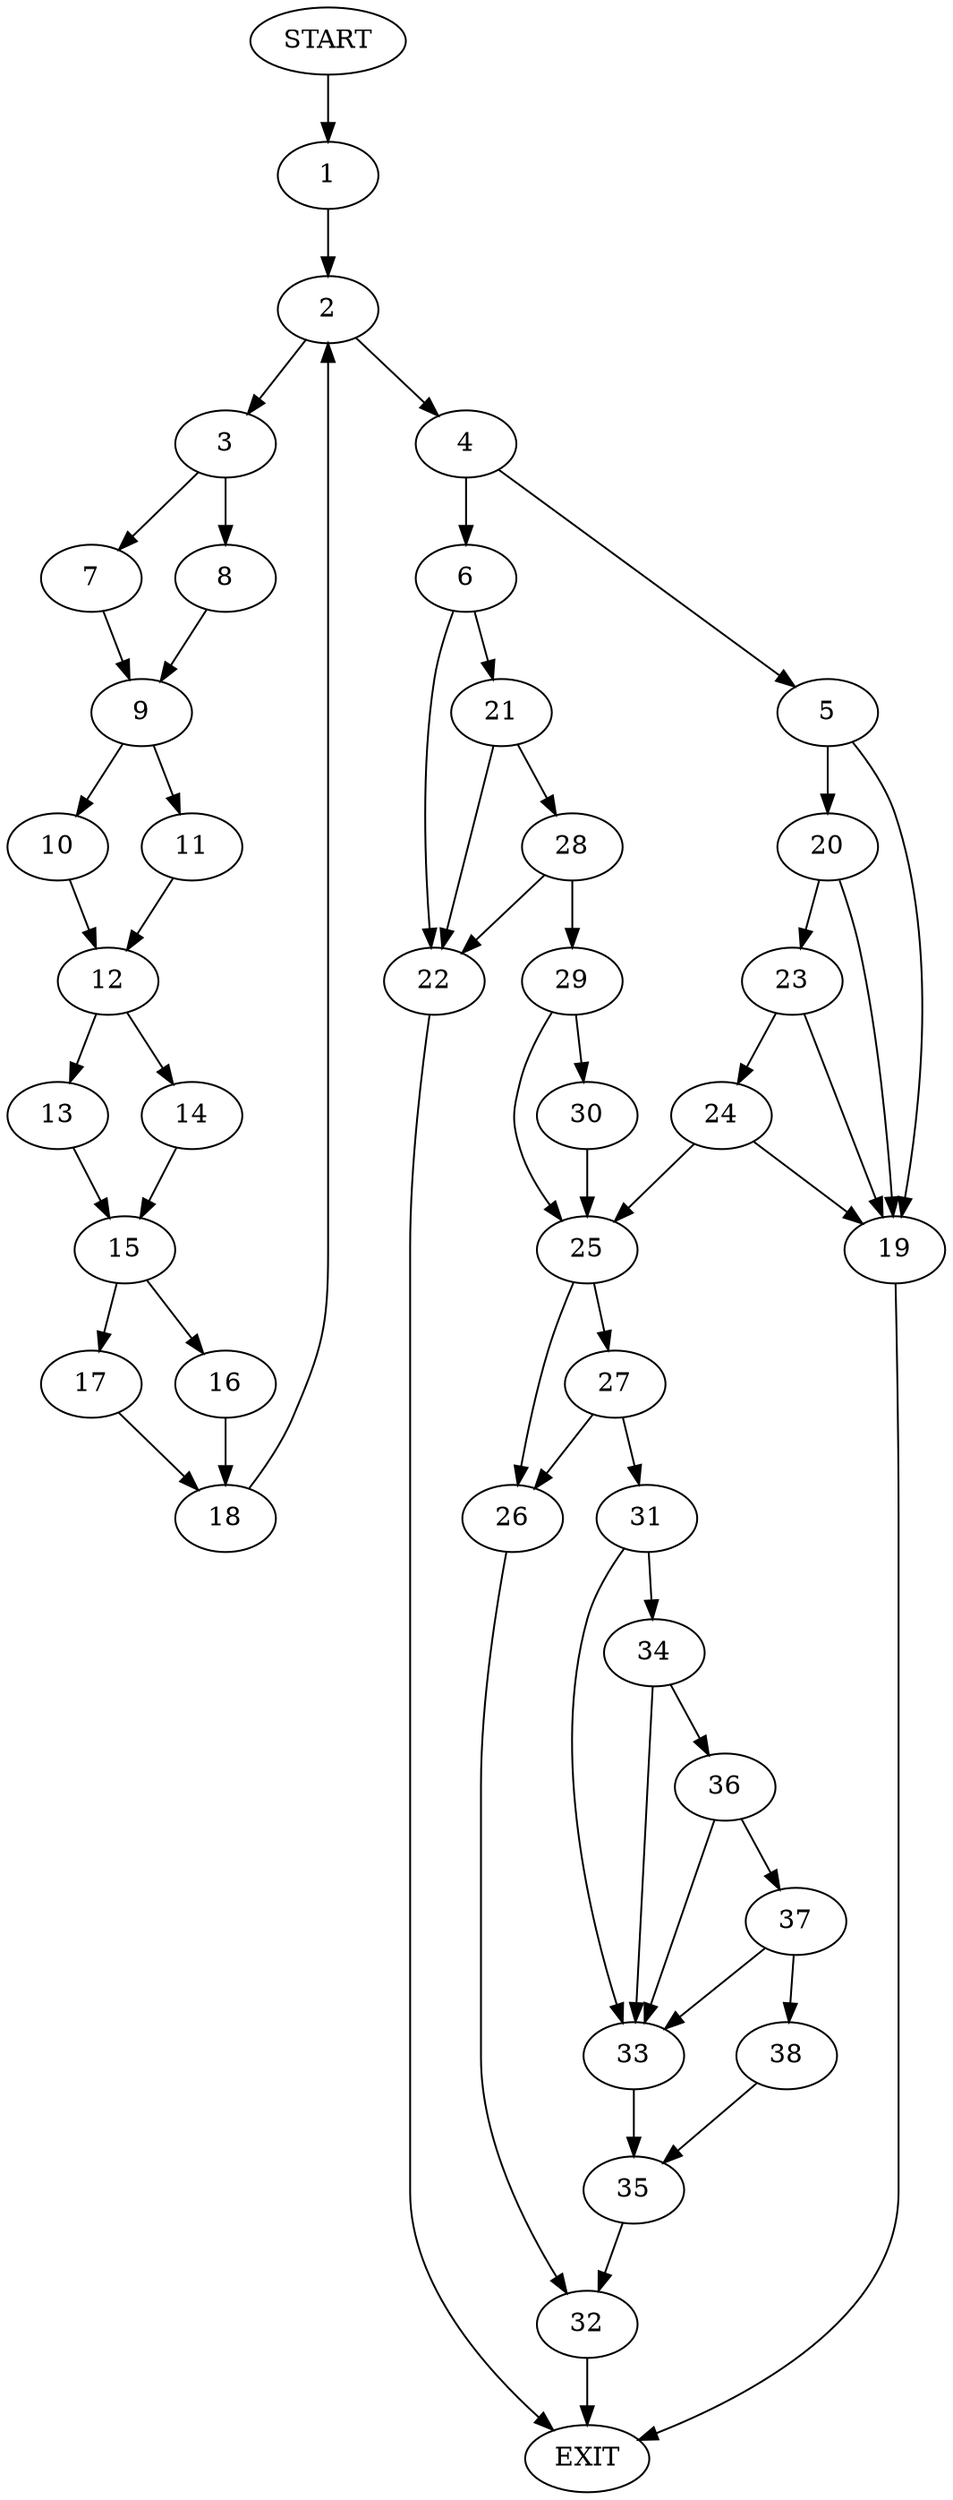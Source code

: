 digraph {
0 [label="START"]
39 [label="EXIT"]
0 -> 1
1 -> 2
2 -> 3
2 -> 4
4 -> 5
4 -> 6
3 -> 7
3 -> 8
8 -> 9
7 -> 9
9 -> 10
9 -> 11
10 -> 12
11 -> 12
12 -> 13
12 -> 14
14 -> 15
13 -> 15
15 -> 16
15 -> 17
17 -> 18
16 -> 18
18 -> 2
5 -> 19
5 -> 20
6 -> 21
6 -> 22
20 -> 23
20 -> 19
19 -> 39
23 -> 24
23 -> 19
24 -> 19
24 -> 25
25 -> 26
25 -> 27
21 -> 28
21 -> 22
22 -> 39
28 -> 29
28 -> 22
29 -> 30
29 -> 25
30 -> 25
27 -> 26
27 -> 31
26 -> 32
31 -> 33
31 -> 34
32 -> 39
33 -> 35
34 -> 33
34 -> 36
36 -> 33
36 -> 37
37 -> 33
37 -> 38
38 -> 35
35 -> 32
}
